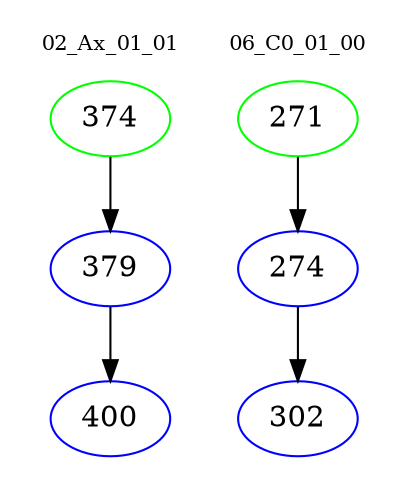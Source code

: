 digraph{
subgraph cluster_0 {
color = white
label = "02_Ax_01_01";
fontsize=10;
T0_374 [label="374", color="green"]
T0_374 -> T0_379 [color="black"]
T0_379 [label="379", color="blue"]
T0_379 -> T0_400 [color="black"]
T0_400 [label="400", color="blue"]
}
subgraph cluster_1 {
color = white
label = "06_C0_01_00";
fontsize=10;
T1_271 [label="271", color="green"]
T1_271 -> T1_274 [color="black"]
T1_274 [label="274", color="blue"]
T1_274 -> T1_302 [color="black"]
T1_302 [label="302", color="blue"]
}
}

